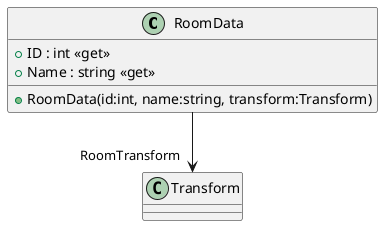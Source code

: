 @startuml
class RoomData {
    + ID : int <<get>>
    + Name : string <<get>>
    + RoomData(id:int, name:string, transform:Transform)
}
RoomData --> "RoomTransform" Transform
@enduml
